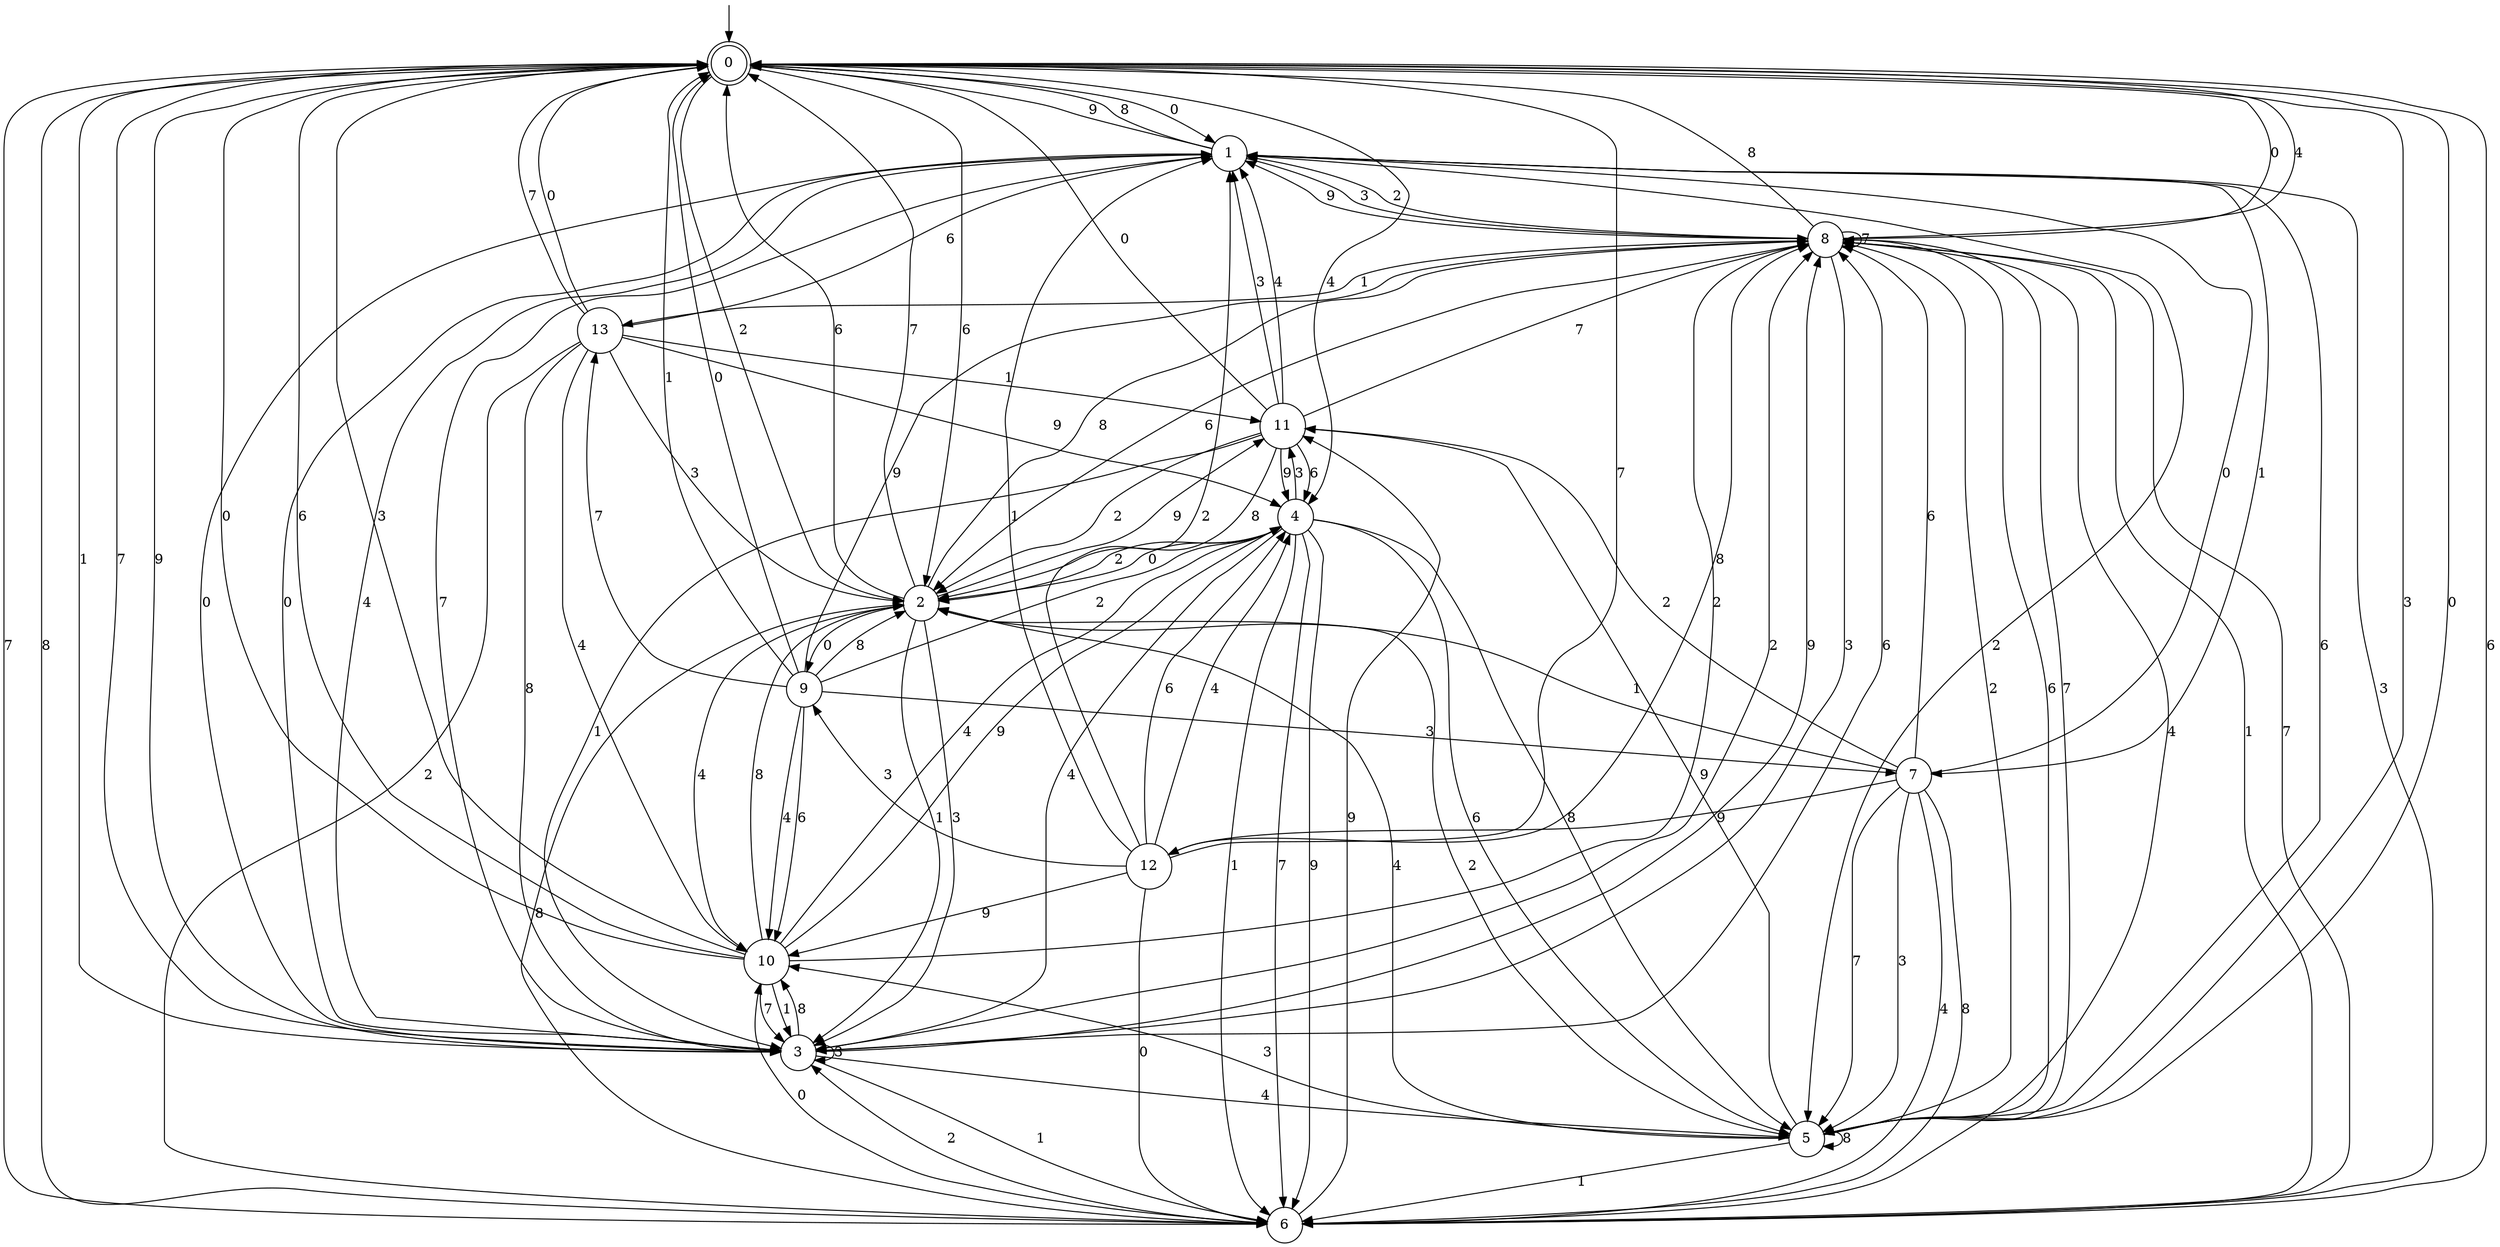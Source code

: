 digraph g {

	s0 [shape="doublecircle" label="0"];
	s1 [shape="circle" label="1"];
	s2 [shape="circle" label="2"];
	s3 [shape="circle" label="3"];
	s4 [shape="circle" label="4"];
	s5 [shape="circle" label="5"];
	s6 [shape="circle" label="6"];
	s7 [shape="circle" label="7"];
	s8 [shape="circle" label="8"];
	s9 [shape="circle" label="9"];
	s10 [shape="circle" label="10"];
	s11 [shape="circle" label="11"];
	s12 [shape="circle" label="12"];
	s13 [shape="circle" label="13"];
	s0 -> s1 [label="0"];
	s0 -> s2 [label="6"];
	s0 -> s3 [label="1"];
	s0 -> s4 [label="4"];
	s0 -> s5 [label="3"];
	s0 -> s6 [label="7"];
	s0 -> s2 [label="2"];
	s0 -> s3 [label="9"];
	s0 -> s6 [label="8"];
	s1 -> s3 [label="0"];
	s1 -> s5 [label="6"];
	s1 -> s7 [label="1"];
	s1 -> s3 [label="4"];
	s1 -> s8 [label="3"];
	s1 -> s3 [label="7"];
	s1 -> s5 [label="2"];
	s1 -> s0 [label="9"];
	s1 -> s0 [label="8"];
	s2 -> s9 [label="0"];
	s2 -> s0 [label="6"];
	s2 -> s3 [label="1"];
	s2 -> s10 [label="4"];
	s2 -> s3 [label="3"];
	s2 -> s0 [label="7"];
	s2 -> s5 [label="2"];
	s2 -> s11 [label="9"];
	s2 -> s8 [label="8"];
	s3 -> s1 [label="0"];
	s3 -> s8 [label="6"];
	s3 -> s6 [label="1"];
	s3 -> s5 [label="4"];
	s3 -> s3 [label="3"];
	s3 -> s0 [label="7"];
	s3 -> s8 [label="2"];
	s3 -> s8 [label="9"];
	s3 -> s10 [label="8"];
	s4 -> s2 [label="0"];
	s4 -> s5 [label="6"];
	s4 -> s6 [label="1"];
	s4 -> s3 [label="4"];
	s4 -> s11 [label="3"];
	s4 -> s6 [label="7"];
	s4 -> s2 [label="2"];
	s4 -> s6 [label="9"];
	s4 -> s5 [label="8"];
	s5 -> s0 [label="0"];
	s5 -> s8 [label="6"];
	s5 -> s6 [label="1"];
	s5 -> s2 [label="4"];
	s5 -> s10 [label="3"];
	s5 -> s8 [label="7"];
	s5 -> s8 [label="2"];
	s5 -> s11 [label="9"];
	s5 -> s5 [label="8"];
	s6 -> s10 [label="0"];
	s6 -> s0 [label="6"];
	s6 -> s8 [label="1"];
	s6 -> s8 [label="4"];
	s6 -> s1 [label="3"];
	s6 -> s8 [label="7"];
	s6 -> s3 [label="2"];
	s6 -> s11 [label="9"];
	s6 -> s2 [label="8"];
	s7 -> s1 [label="0"];
	s7 -> s8 [label="6"];
	s7 -> s2 [label="1"];
	s7 -> s6 [label="4"];
	s7 -> s5 [label="3"];
	s7 -> s5 [label="7"];
	s7 -> s11 [label="2"];
	s7 -> s12 [label="9"];
	s7 -> s6 [label="8"];
	s8 -> s0 [label="0"];
	s8 -> s2 [label="6"];
	s8 -> s13 [label="1"];
	s8 -> s0 [label="4"];
	s8 -> s3 [label="3"];
	s8 -> s8 [label="7"];
	s8 -> s1 [label="2"];
	s8 -> s1 [label="9"];
	s8 -> s0 [label="8"];
	s9 -> s0 [label="0"];
	s9 -> s10 [label="6"];
	s9 -> s0 [label="1"];
	s9 -> s10 [label="4"];
	s9 -> s7 [label="3"];
	s9 -> s13 [label="7"];
	s9 -> s4 [label="2"];
	s9 -> s8 [label="9"];
	s9 -> s2 [label="8"];
	s10 -> s0 [label="0"];
	s10 -> s0 [label="6"];
	s10 -> s3 [label="1"];
	s10 -> s4 [label="4"];
	s10 -> s0 [label="3"];
	s10 -> s3 [label="7"];
	s10 -> s8 [label="2"];
	s10 -> s4 [label="9"];
	s10 -> s2 [label="8"];
	s11 -> s0 [label="0"];
	s11 -> s4 [label="6"];
	s11 -> s3 [label="1"];
	s11 -> s1 [label="4"];
	s11 -> s1 [label="3"];
	s11 -> s8 [label="7"];
	s11 -> s2 [label="2"];
	s11 -> s4 [label="9"];
	s11 -> s2 [label="8"];
	s12 -> s6 [label="0"];
	s12 -> s4 [label="6"];
	s12 -> s1 [label="1"];
	s12 -> s4 [label="4"];
	s12 -> s9 [label="3"];
	s12 -> s0 [label="7"];
	s12 -> s1 [label="2"];
	s12 -> s10 [label="9"];
	s12 -> s8 [label="8"];
	s13 -> s0 [label="0"];
	s13 -> s1 [label="6"];
	s13 -> s11 [label="1"];
	s13 -> s10 [label="4"];
	s13 -> s2 [label="3"];
	s13 -> s0 [label="7"];
	s13 -> s6 [label="2"];
	s13 -> s4 [label="9"];
	s13 -> s3 [label="8"];

__start0 [label="" shape="none" width="0" height="0"];
__start0 -> s0;

}
